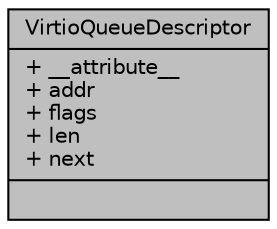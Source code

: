 digraph "VirtioQueueDescriptor"
{
  edge [fontname="Helvetica",fontsize="10",labelfontname="Helvetica",labelfontsize="10"];
  node [fontname="Helvetica",fontsize="10",shape=record];
  Node968 [label="{VirtioQueueDescriptor\n|+ __attribute__\l+ addr\l+ flags\l+ len\l+ next\l|}",height=0.2,width=0.4,color="black", fillcolor="grey75", style="filled", fontcolor="black"];
}
